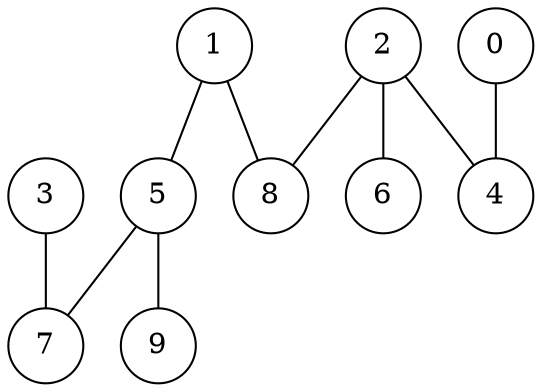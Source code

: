 graph G {
    node [shape=circle];
    5 -- 7;
    5 -- 9;
    0 -- 4;
    3 -- 7;
    1 -- 5;
    2 -- 6;
    2 -- 4;
    1 -- 8;
    2 -- 8;
}
